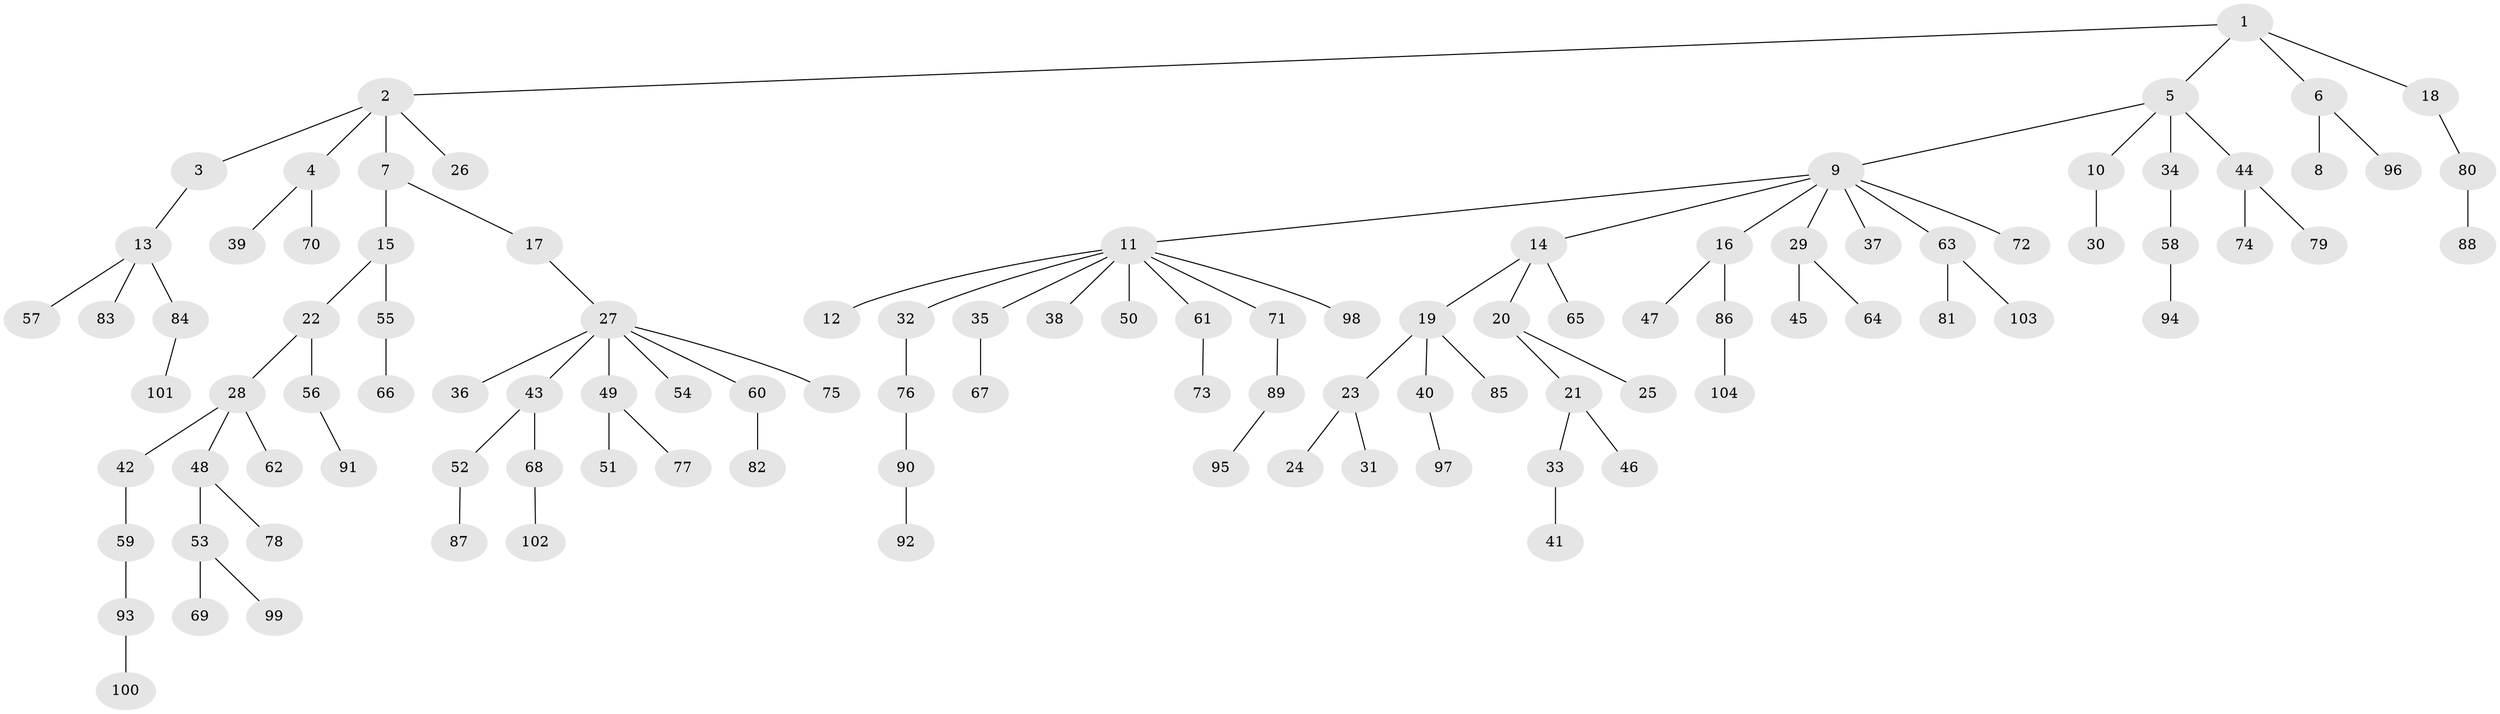 // coarse degree distribution, {4: 0.041666666666666664, 1: 0.5972222222222222, 5: 0.041666666666666664, 2: 0.2222222222222222, 3: 0.05555555555555555, 7: 0.013888888888888888, 6: 0.013888888888888888, 15: 0.013888888888888888}
// Generated by graph-tools (version 1.1) at 2025/55/03/04/25 21:55:55]
// undirected, 104 vertices, 103 edges
graph export_dot {
graph [start="1"]
  node [color=gray90,style=filled];
  1;
  2;
  3;
  4;
  5;
  6;
  7;
  8;
  9;
  10;
  11;
  12;
  13;
  14;
  15;
  16;
  17;
  18;
  19;
  20;
  21;
  22;
  23;
  24;
  25;
  26;
  27;
  28;
  29;
  30;
  31;
  32;
  33;
  34;
  35;
  36;
  37;
  38;
  39;
  40;
  41;
  42;
  43;
  44;
  45;
  46;
  47;
  48;
  49;
  50;
  51;
  52;
  53;
  54;
  55;
  56;
  57;
  58;
  59;
  60;
  61;
  62;
  63;
  64;
  65;
  66;
  67;
  68;
  69;
  70;
  71;
  72;
  73;
  74;
  75;
  76;
  77;
  78;
  79;
  80;
  81;
  82;
  83;
  84;
  85;
  86;
  87;
  88;
  89;
  90;
  91;
  92;
  93;
  94;
  95;
  96;
  97;
  98;
  99;
  100;
  101;
  102;
  103;
  104;
  1 -- 2;
  1 -- 5;
  1 -- 6;
  1 -- 18;
  2 -- 3;
  2 -- 4;
  2 -- 7;
  2 -- 26;
  3 -- 13;
  4 -- 39;
  4 -- 70;
  5 -- 9;
  5 -- 10;
  5 -- 34;
  5 -- 44;
  6 -- 8;
  6 -- 96;
  7 -- 15;
  7 -- 17;
  9 -- 11;
  9 -- 14;
  9 -- 16;
  9 -- 29;
  9 -- 37;
  9 -- 63;
  9 -- 72;
  10 -- 30;
  11 -- 12;
  11 -- 32;
  11 -- 35;
  11 -- 38;
  11 -- 50;
  11 -- 61;
  11 -- 71;
  11 -- 98;
  13 -- 57;
  13 -- 83;
  13 -- 84;
  14 -- 19;
  14 -- 20;
  14 -- 65;
  15 -- 22;
  15 -- 55;
  16 -- 47;
  16 -- 86;
  17 -- 27;
  18 -- 80;
  19 -- 23;
  19 -- 40;
  19 -- 85;
  20 -- 21;
  20 -- 25;
  21 -- 33;
  21 -- 46;
  22 -- 28;
  22 -- 56;
  23 -- 24;
  23 -- 31;
  27 -- 36;
  27 -- 43;
  27 -- 49;
  27 -- 54;
  27 -- 60;
  27 -- 75;
  28 -- 42;
  28 -- 48;
  28 -- 62;
  29 -- 45;
  29 -- 64;
  32 -- 76;
  33 -- 41;
  34 -- 58;
  35 -- 67;
  40 -- 97;
  42 -- 59;
  43 -- 52;
  43 -- 68;
  44 -- 74;
  44 -- 79;
  48 -- 53;
  48 -- 78;
  49 -- 51;
  49 -- 77;
  52 -- 87;
  53 -- 69;
  53 -- 99;
  55 -- 66;
  56 -- 91;
  58 -- 94;
  59 -- 93;
  60 -- 82;
  61 -- 73;
  63 -- 81;
  63 -- 103;
  68 -- 102;
  71 -- 89;
  76 -- 90;
  80 -- 88;
  84 -- 101;
  86 -- 104;
  89 -- 95;
  90 -- 92;
  93 -- 100;
}
